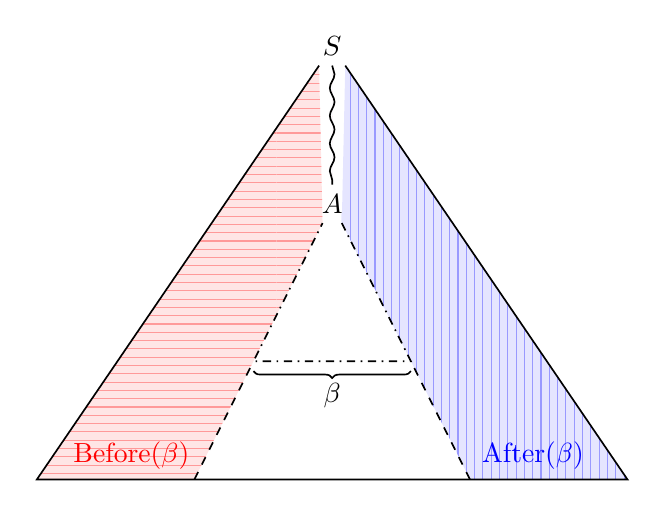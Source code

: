 % Raphael Reitzig, 2012.
% MIT license

%p% \usepackage{xcolor}
%p% \usetikzlibrary{positioning,patterns,backgrounds}
%p% \usetikzlibrary{decorations.pathreplacing,decorations.pathmorphing}
\begin{tikzpicture}[node distance=2cm,on grid,auto]
  \node (S)                      {$S$};
  \node (A)  [below of=S]        {$A$};

  \node (b1) [below left=2cm and 1cm of A]  {};
  \node (b2) [below right=2cm and 1cm of A] {};

  \node (f2) [below left=1.5cm and .75cm of b1]  {};
  \node (f1) [left of=f2]        {};
  \node (f3) [below right=1.5cm and .75cm of b2] {};
  \node (f4) [right of=f3]       {};

  \draw[semithick,black,decoration={snake,amplitude=.3mm},decorate] (S) -- (A);
  \draw[semithick,black,solid,fill=none] (S) -- (f4.center) -- (f1.center) -- (S);
  \draw[semithick,black,dashed]          (f3.center) -- (b2.center);
  \draw[semithick,black,dashed]          (f2.center) -- (b1.center);
  \draw[semithick,black,dashdotted]      (A) -- (b2.center) -- (b1.center) -- (A);

  \draw[semithick,decoration={brace,mirror},decorate]
       (b1.south) -- (b2.south)
       node [midway,swap,yshift=-.3mm] {$\beta$};

  \begin{scope}[on background layer]
    \def\before{(S) -- (A) -- (f2.center) -- (f1.center) -- (S)}
    \fill [red!10] \before;
    \pattern[pattern color=red!40, pattern=horizontal lines] \before;

    \def\after{(S) -- (f4.center) -- (f3.center) -- (A) -- (S)}
    \fill [blue!10] \after;
    \pattern[pattern color=blue!40, pattern=vertical lines] \after;
  \end{scope}

  \node[red]  [above right=.3cm and 1.2cm of f1] {$\mathrm{Before}(\beta)$};
  \node[blue] [above right=.3cm and 0.8cm of f3] {$\mathrm{After}(\beta)$};
\end{tikzpicture}
